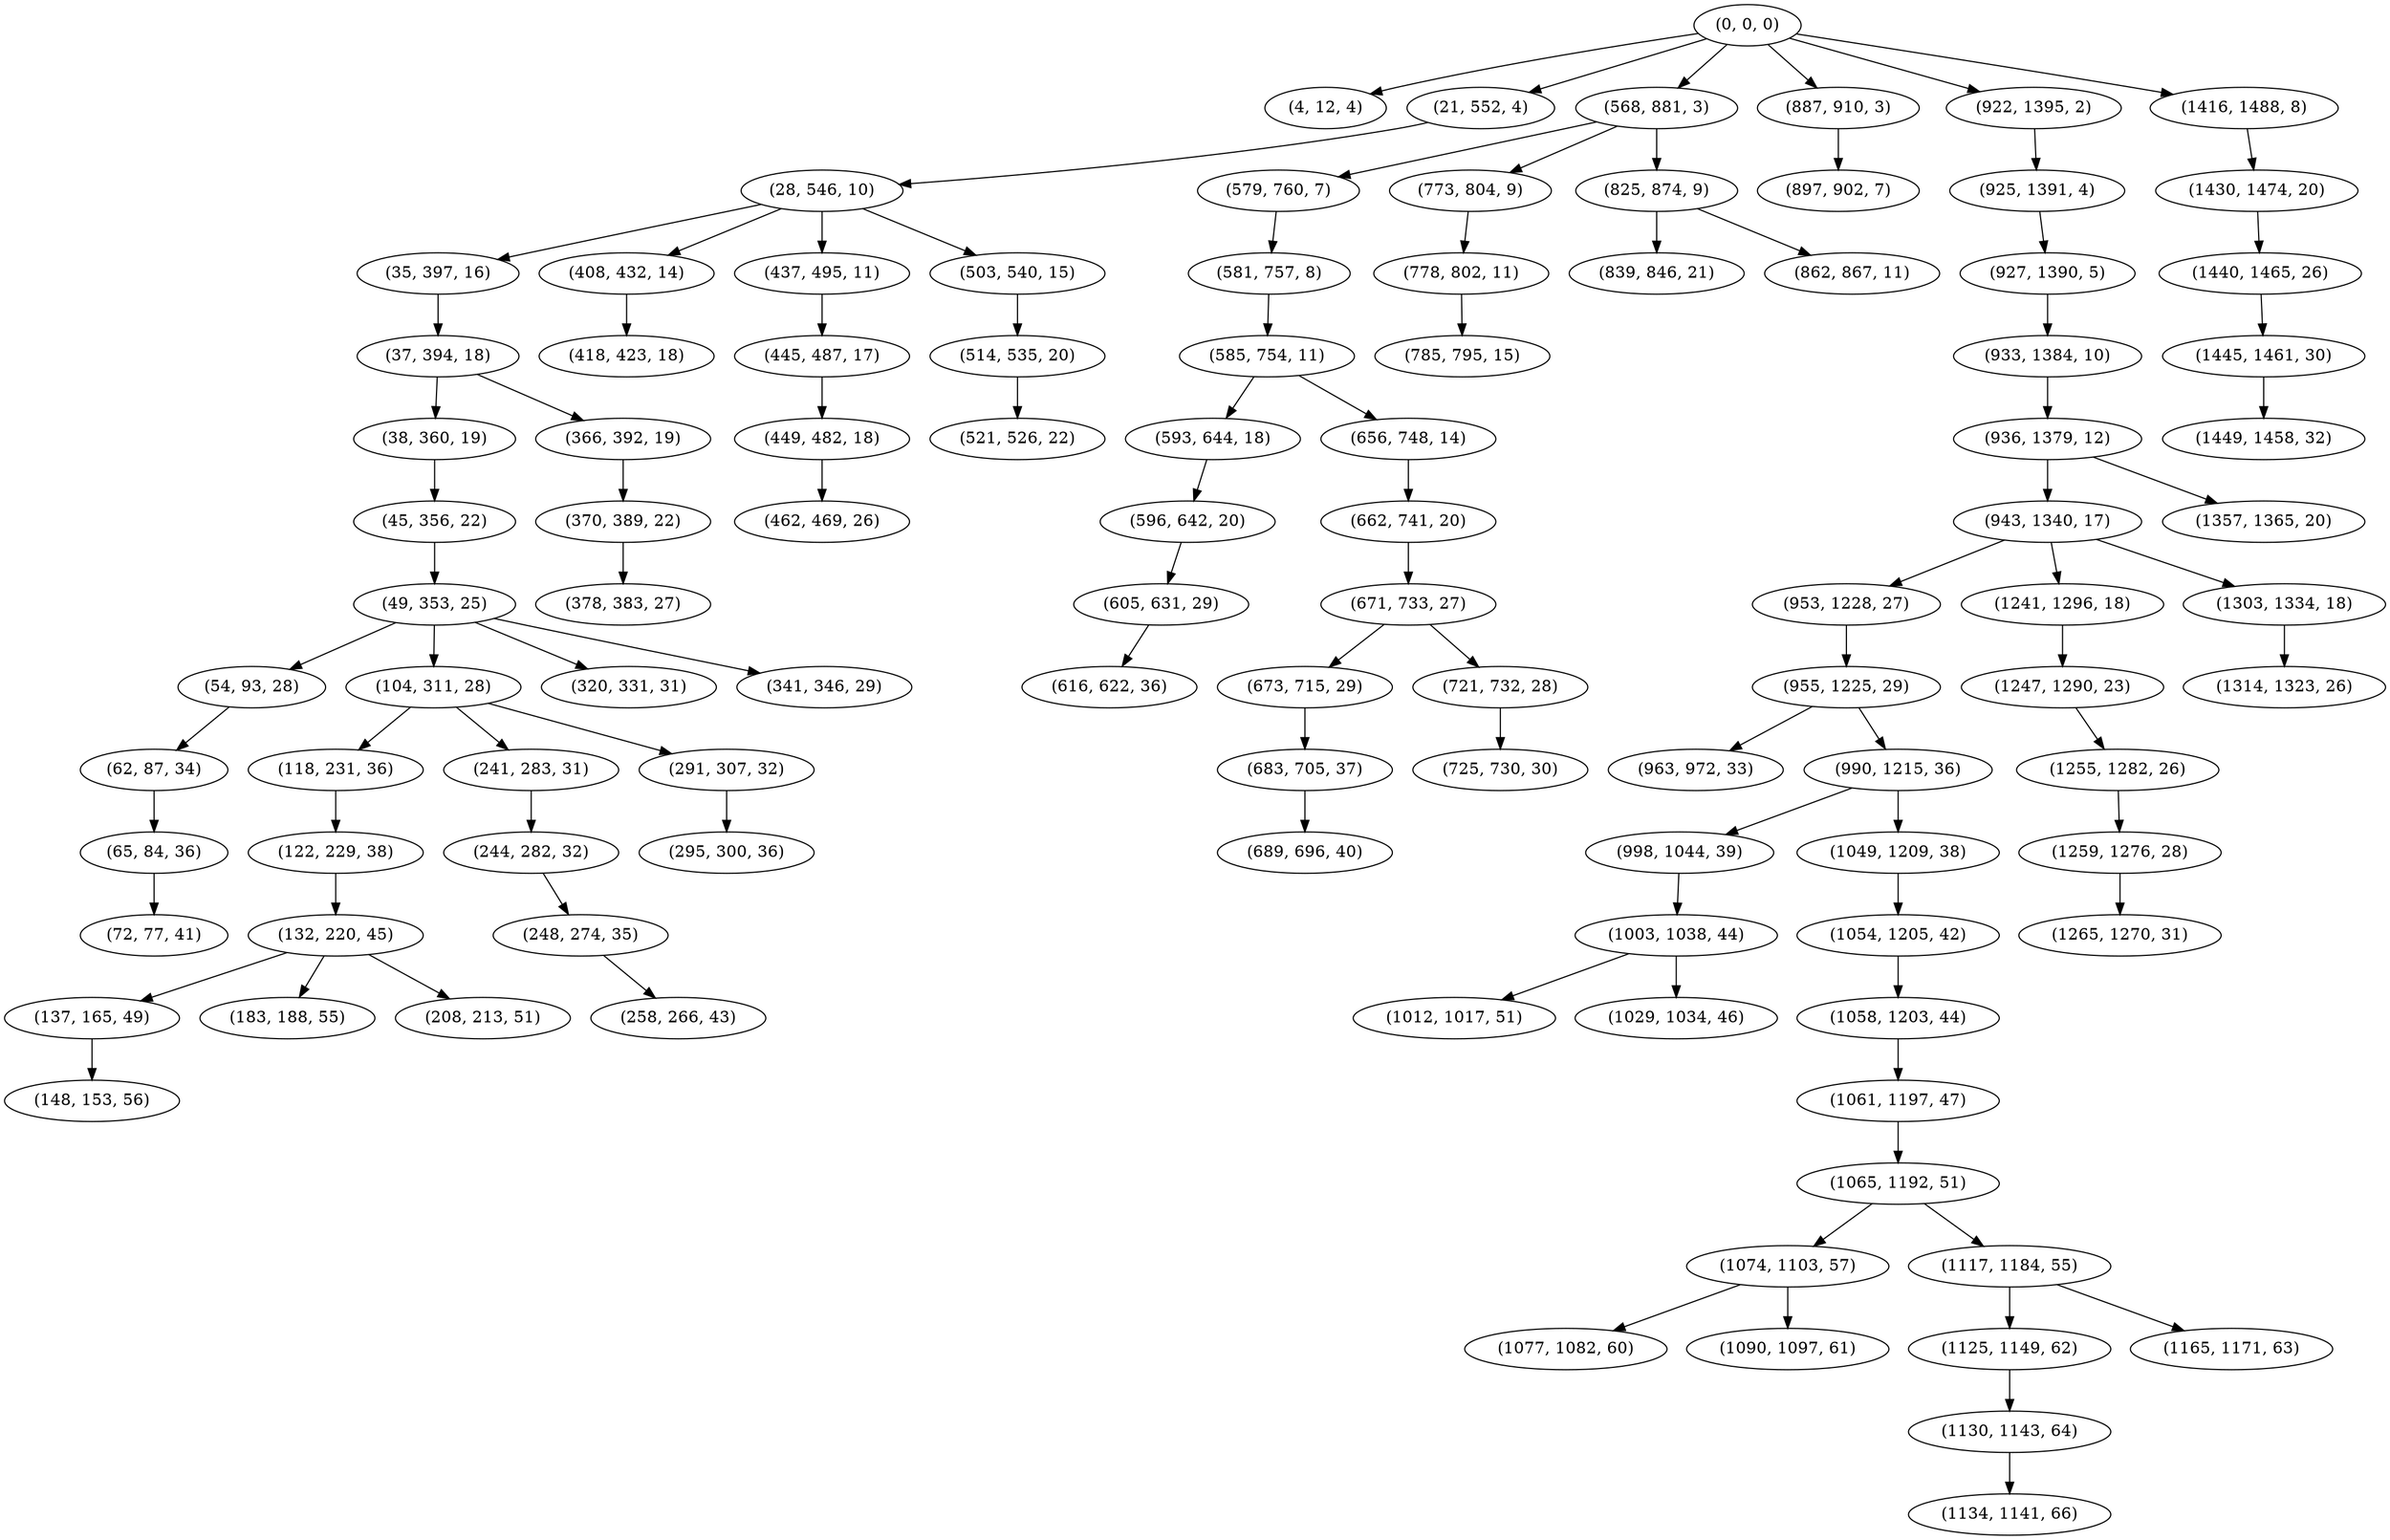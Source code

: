 digraph tree {
    "(0, 0, 0)";
    "(4, 12, 4)";
    "(21, 552, 4)";
    "(28, 546, 10)";
    "(35, 397, 16)";
    "(37, 394, 18)";
    "(38, 360, 19)";
    "(45, 356, 22)";
    "(49, 353, 25)";
    "(54, 93, 28)";
    "(62, 87, 34)";
    "(65, 84, 36)";
    "(72, 77, 41)";
    "(104, 311, 28)";
    "(118, 231, 36)";
    "(122, 229, 38)";
    "(132, 220, 45)";
    "(137, 165, 49)";
    "(148, 153, 56)";
    "(183, 188, 55)";
    "(208, 213, 51)";
    "(241, 283, 31)";
    "(244, 282, 32)";
    "(248, 274, 35)";
    "(258, 266, 43)";
    "(291, 307, 32)";
    "(295, 300, 36)";
    "(320, 331, 31)";
    "(341, 346, 29)";
    "(366, 392, 19)";
    "(370, 389, 22)";
    "(378, 383, 27)";
    "(408, 432, 14)";
    "(418, 423, 18)";
    "(437, 495, 11)";
    "(445, 487, 17)";
    "(449, 482, 18)";
    "(462, 469, 26)";
    "(503, 540, 15)";
    "(514, 535, 20)";
    "(521, 526, 22)";
    "(568, 881, 3)";
    "(579, 760, 7)";
    "(581, 757, 8)";
    "(585, 754, 11)";
    "(593, 644, 18)";
    "(596, 642, 20)";
    "(605, 631, 29)";
    "(616, 622, 36)";
    "(656, 748, 14)";
    "(662, 741, 20)";
    "(671, 733, 27)";
    "(673, 715, 29)";
    "(683, 705, 37)";
    "(689, 696, 40)";
    "(721, 732, 28)";
    "(725, 730, 30)";
    "(773, 804, 9)";
    "(778, 802, 11)";
    "(785, 795, 15)";
    "(825, 874, 9)";
    "(839, 846, 21)";
    "(862, 867, 11)";
    "(887, 910, 3)";
    "(897, 902, 7)";
    "(922, 1395, 2)";
    "(925, 1391, 4)";
    "(927, 1390, 5)";
    "(933, 1384, 10)";
    "(936, 1379, 12)";
    "(943, 1340, 17)";
    "(953, 1228, 27)";
    "(955, 1225, 29)";
    "(963, 972, 33)";
    "(990, 1215, 36)";
    "(998, 1044, 39)";
    "(1003, 1038, 44)";
    "(1012, 1017, 51)";
    "(1029, 1034, 46)";
    "(1049, 1209, 38)";
    "(1054, 1205, 42)";
    "(1058, 1203, 44)";
    "(1061, 1197, 47)";
    "(1065, 1192, 51)";
    "(1074, 1103, 57)";
    "(1077, 1082, 60)";
    "(1090, 1097, 61)";
    "(1117, 1184, 55)";
    "(1125, 1149, 62)";
    "(1130, 1143, 64)";
    "(1134, 1141, 66)";
    "(1165, 1171, 63)";
    "(1241, 1296, 18)";
    "(1247, 1290, 23)";
    "(1255, 1282, 26)";
    "(1259, 1276, 28)";
    "(1265, 1270, 31)";
    "(1303, 1334, 18)";
    "(1314, 1323, 26)";
    "(1357, 1365, 20)";
    "(1416, 1488, 8)";
    "(1430, 1474, 20)";
    "(1440, 1465, 26)";
    "(1445, 1461, 30)";
    "(1449, 1458, 32)";
    "(0, 0, 0)" -> "(4, 12, 4)";
    "(0, 0, 0)" -> "(21, 552, 4)";
    "(0, 0, 0)" -> "(568, 881, 3)";
    "(0, 0, 0)" -> "(887, 910, 3)";
    "(0, 0, 0)" -> "(922, 1395, 2)";
    "(0, 0, 0)" -> "(1416, 1488, 8)";
    "(21, 552, 4)" -> "(28, 546, 10)";
    "(28, 546, 10)" -> "(35, 397, 16)";
    "(28, 546, 10)" -> "(408, 432, 14)";
    "(28, 546, 10)" -> "(437, 495, 11)";
    "(28, 546, 10)" -> "(503, 540, 15)";
    "(35, 397, 16)" -> "(37, 394, 18)";
    "(37, 394, 18)" -> "(38, 360, 19)";
    "(37, 394, 18)" -> "(366, 392, 19)";
    "(38, 360, 19)" -> "(45, 356, 22)";
    "(45, 356, 22)" -> "(49, 353, 25)";
    "(49, 353, 25)" -> "(54, 93, 28)";
    "(49, 353, 25)" -> "(104, 311, 28)";
    "(49, 353, 25)" -> "(320, 331, 31)";
    "(49, 353, 25)" -> "(341, 346, 29)";
    "(54, 93, 28)" -> "(62, 87, 34)";
    "(62, 87, 34)" -> "(65, 84, 36)";
    "(65, 84, 36)" -> "(72, 77, 41)";
    "(104, 311, 28)" -> "(118, 231, 36)";
    "(104, 311, 28)" -> "(241, 283, 31)";
    "(104, 311, 28)" -> "(291, 307, 32)";
    "(118, 231, 36)" -> "(122, 229, 38)";
    "(122, 229, 38)" -> "(132, 220, 45)";
    "(132, 220, 45)" -> "(137, 165, 49)";
    "(132, 220, 45)" -> "(183, 188, 55)";
    "(132, 220, 45)" -> "(208, 213, 51)";
    "(137, 165, 49)" -> "(148, 153, 56)";
    "(241, 283, 31)" -> "(244, 282, 32)";
    "(244, 282, 32)" -> "(248, 274, 35)";
    "(248, 274, 35)" -> "(258, 266, 43)";
    "(291, 307, 32)" -> "(295, 300, 36)";
    "(366, 392, 19)" -> "(370, 389, 22)";
    "(370, 389, 22)" -> "(378, 383, 27)";
    "(408, 432, 14)" -> "(418, 423, 18)";
    "(437, 495, 11)" -> "(445, 487, 17)";
    "(445, 487, 17)" -> "(449, 482, 18)";
    "(449, 482, 18)" -> "(462, 469, 26)";
    "(503, 540, 15)" -> "(514, 535, 20)";
    "(514, 535, 20)" -> "(521, 526, 22)";
    "(568, 881, 3)" -> "(579, 760, 7)";
    "(568, 881, 3)" -> "(773, 804, 9)";
    "(568, 881, 3)" -> "(825, 874, 9)";
    "(579, 760, 7)" -> "(581, 757, 8)";
    "(581, 757, 8)" -> "(585, 754, 11)";
    "(585, 754, 11)" -> "(593, 644, 18)";
    "(585, 754, 11)" -> "(656, 748, 14)";
    "(593, 644, 18)" -> "(596, 642, 20)";
    "(596, 642, 20)" -> "(605, 631, 29)";
    "(605, 631, 29)" -> "(616, 622, 36)";
    "(656, 748, 14)" -> "(662, 741, 20)";
    "(662, 741, 20)" -> "(671, 733, 27)";
    "(671, 733, 27)" -> "(673, 715, 29)";
    "(671, 733, 27)" -> "(721, 732, 28)";
    "(673, 715, 29)" -> "(683, 705, 37)";
    "(683, 705, 37)" -> "(689, 696, 40)";
    "(721, 732, 28)" -> "(725, 730, 30)";
    "(773, 804, 9)" -> "(778, 802, 11)";
    "(778, 802, 11)" -> "(785, 795, 15)";
    "(825, 874, 9)" -> "(839, 846, 21)";
    "(825, 874, 9)" -> "(862, 867, 11)";
    "(887, 910, 3)" -> "(897, 902, 7)";
    "(922, 1395, 2)" -> "(925, 1391, 4)";
    "(925, 1391, 4)" -> "(927, 1390, 5)";
    "(927, 1390, 5)" -> "(933, 1384, 10)";
    "(933, 1384, 10)" -> "(936, 1379, 12)";
    "(936, 1379, 12)" -> "(943, 1340, 17)";
    "(936, 1379, 12)" -> "(1357, 1365, 20)";
    "(943, 1340, 17)" -> "(953, 1228, 27)";
    "(943, 1340, 17)" -> "(1241, 1296, 18)";
    "(943, 1340, 17)" -> "(1303, 1334, 18)";
    "(953, 1228, 27)" -> "(955, 1225, 29)";
    "(955, 1225, 29)" -> "(963, 972, 33)";
    "(955, 1225, 29)" -> "(990, 1215, 36)";
    "(990, 1215, 36)" -> "(998, 1044, 39)";
    "(990, 1215, 36)" -> "(1049, 1209, 38)";
    "(998, 1044, 39)" -> "(1003, 1038, 44)";
    "(1003, 1038, 44)" -> "(1012, 1017, 51)";
    "(1003, 1038, 44)" -> "(1029, 1034, 46)";
    "(1049, 1209, 38)" -> "(1054, 1205, 42)";
    "(1054, 1205, 42)" -> "(1058, 1203, 44)";
    "(1058, 1203, 44)" -> "(1061, 1197, 47)";
    "(1061, 1197, 47)" -> "(1065, 1192, 51)";
    "(1065, 1192, 51)" -> "(1074, 1103, 57)";
    "(1065, 1192, 51)" -> "(1117, 1184, 55)";
    "(1074, 1103, 57)" -> "(1077, 1082, 60)";
    "(1074, 1103, 57)" -> "(1090, 1097, 61)";
    "(1117, 1184, 55)" -> "(1125, 1149, 62)";
    "(1117, 1184, 55)" -> "(1165, 1171, 63)";
    "(1125, 1149, 62)" -> "(1130, 1143, 64)";
    "(1130, 1143, 64)" -> "(1134, 1141, 66)";
    "(1241, 1296, 18)" -> "(1247, 1290, 23)";
    "(1247, 1290, 23)" -> "(1255, 1282, 26)";
    "(1255, 1282, 26)" -> "(1259, 1276, 28)";
    "(1259, 1276, 28)" -> "(1265, 1270, 31)";
    "(1303, 1334, 18)" -> "(1314, 1323, 26)";
    "(1416, 1488, 8)" -> "(1430, 1474, 20)";
    "(1430, 1474, 20)" -> "(1440, 1465, 26)";
    "(1440, 1465, 26)" -> "(1445, 1461, 30)";
    "(1445, 1461, 30)" -> "(1449, 1458, 32)";
}
